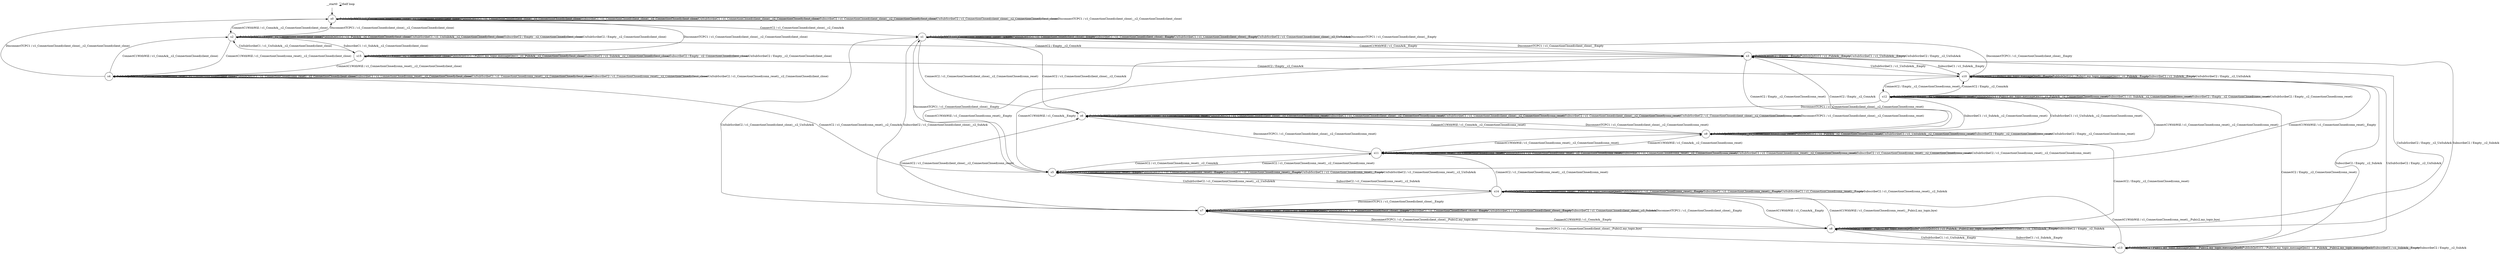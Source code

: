 digraph g {
	graph [name=g];
	__start0	[shape=none];
	__start0 -> __start0	[key=0,
		label="Self loop"];
	s0	[label=s0,
		shape=circle];
	__start0 -> s0	[key=0];
	s0 -> s0	[key=0,
		label="PublishQoS0C2 / c1_ConnectionClosed(client_close)__c2_ConnectionClosed(client_close)"];
	s0 -> s0	[key=1,
		label="PublishQoS1C1 / c1_ConnectionClosed(client_close)__c2_ConnectionClosed(client_close)"];
	s0 -> s0	[key=2,
		label="SubscribeC1 / c1_ConnectionClosed(client_close)__c2_ConnectionClosed(client_close)"];
	s0 -> s0	[key=3,
		label="UnSubScribeC1 / c1_ConnectionClosed(client_close)__c2_ConnectionClosed(client_close)"];
	s0 -> s0	[key=4,
		label="SubscribeC2 / c1_ConnectionClosed(client_close)__c2_ConnectionClosed(client_close)"];
	s0 -> s0	[key=5,
		label="UnSubScribeC2 / c1_ConnectionClosed(client_close)__c2_ConnectionClosed(client_close)"];
	s0 -> s0	[key=6,
		label="DisconnectTCPC1 / c1_ConnectionClosed(client_close)__c2_ConnectionClosed(client_close)"];
	s1	[label=s1,
		shape=circle];
	s0 -> s1	[key=0,
		label="ConnectC2 / c1_ConnectionClosed(client_close)__c2_ConnAck"];
	s2	[label=s2,
		shape=circle];
	s0 -> s2	[key=0,
		label="ConnectC1WithWill / c1_ConnAck__c2_ConnectionClosed(client_close)"];
	s1 -> s1	[key=0,
		label="PublishQoS0C2 / c1_ConnectionClosed(client_close)__Empty"];
	s1 -> s1	[key=1,
		label="PublishQoS1C1 / c1_ConnectionClosed(client_close)__Empty"];
	s1 -> s1	[key=2,
		label="SubscribeC1 / c1_ConnectionClosed(client_close)__Empty"];
	s1 -> s1	[key=3,
		label="UnSubScribeC1 / c1_ConnectionClosed(client_close)__Empty"];
	s1 -> s1	[key=4,
		label="UnSubScribeC2 / c1_ConnectionClosed(client_close)__c2_UnSubAck"];
	s1 -> s1	[key=5,
		label="DisconnectTCPC1 / c1_ConnectionClosed(client_close)__Empty"];
	s3	[label=s3,
		shape=circle];
	s1 -> s3	[key=0,
		label="ConnectC1WithWill / c1_ConnAck__Empty"];
	s6	[label=s6,
		shape=circle];
	s1 -> s6	[key=0,
		label="ConnectC2 / c1_ConnectionClosed(client_close)__c2_ConnectionClosed(conn_reset)"];
	s7	[label=s7,
		shape=circle];
	s1 -> s7	[key=0,
		label="SubscribeC2 / c1_ConnectionClosed(client_close)__c2_SubAck"];
	s2 -> s0	[key=0,
		label="DisconnectTCPC1 / c1_ConnectionClosed(client_close)__c2_ConnectionClosed(client_close)"];
	s2 -> s2	[key=0,
		label="PublishQoS0C2 / Empty__c2_ConnectionClosed(client_close)"];
	s2 -> s2	[key=1,
		label="PublishQoS1C1 / c1_PubAck__c2_ConnectionClosed(client_close)"];
	s2 -> s2	[key=2,
		label="UnSubScribeC1 / c1_UnSubAck__c2_ConnectionClosed(client_close)"];
	s2 -> s2	[key=3,
		label="SubscribeC2 / Empty__c2_ConnectionClosed(client_close)"];
	s2 -> s2	[key=4,
		label="UnSubScribeC2 / Empty__c2_ConnectionClosed(client_close)"];
	s2 -> s3	[key=0,
		label="ConnectC2 / Empty__c2_ConnAck"];
	s4	[label=s4,
		shape=circle];
	s2 -> s4	[key=0,
		label="ConnectC1WithWill / c1_ConnectionClosed(conn_reset)__c2_ConnectionClosed(client_close)"];
	s15	[label=s15,
		shape=circle];
	s2 -> s15	[key=0,
		label="SubscribeC1 / c1_SubAck__c2_ConnectionClosed(client_close)"];
	s3 -> s1	[key=0,
		label="DisconnectTCPC1 / c1_ConnectionClosed(client_close)__Empty"];
	s3 -> s3	[key=0,
		label="PublishQoS0C2 / Empty__Empty"];
	s3 -> s3	[key=1,
		label="PublishQoS1C1 / c1_PubAck__Empty"];
	s3 -> s3	[key=2,
		label="UnSubScribeC1 / c1_UnSubAck__Empty"];
	s3 -> s3	[key=3,
		label="UnSubScribeC2 / Empty__c2_UnSubAck"];
	s5	[label=s5,
		shape=circle];
	s3 -> s5	[key=0,
		label="ConnectC1WithWill / c1_ConnectionClosed(conn_reset)__Empty"];
	s8	[label=s8,
		shape=circle];
	s3 -> s8	[key=0,
		label="SubscribeC2 / Empty__c2_SubAck"];
	s9	[label=s9,
		shape=circle];
	s3 -> s9	[key=0,
		label="ConnectC2 / Empty__c2_ConnectionClosed(conn_reset)"];
	s10	[label=s10,
		shape=circle];
	s3 -> s10	[key=0,
		label="SubscribeC1 / c1_SubAck__Empty"];
	s4 -> s0	[key=0,
		label="DisconnectTCPC1 / c1_ConnectionClosed(client_close)__c2_ConnectionClosed(client_close)"];
	s4 -> s2	[key=0,
		label="ConnectC1WithWill / c1_ConnAck__c2_ConnectionClosed(client_close)"];
	s4 -> s4	[key=0,
		label="PublishQoS0C2 / c1_ConnectionClosed(conn_reset)__c2_ConnectionClosed(client_close)"];
	s4 -> s4	[key=1,
		label="PublishQoS1C1 / c1_ConnectionClosed(conn_reset)__c2_ConnectionClosed(client_close)"];
	s4 -> s4	[key=2,
		label="SubscribeC1 / c1_ConnectionClosed(conn_reset)__c2_ConnectionClosed(client_close)"];
	s4 -> s4	[key=3,
		label="UnSubScribeC1 / c1_ConnectionClosed(conn_reset)__c2_ConnectionClosed(client_close)"];
	s4 -> s4	[key=4,
		label="SubscribeC2 / c1_ConnectionClosed(conn_reset)__c2_ConnectionClosed(client_close)"];
	s4 -> s4	[key=5,
		label="UnSubScribeC2 / c1_ConnectionClosed(conn_reset)__c2_ConnectionClosed(client_close)"];
	s4 -> s5	[key=0,
		label="ConnectC2 / c1_ConnectionClosed(conn_reset)__c2_ConnAck"];
	s5 -> s1	[key=0,
		label="DisconnectTCPC1 / c1_ConnectionClosed(client_close)__Empty"];
	s5 -> s3	[key=0,
		label="ConnectC1WithWill / c1_ConnAck__Empty"];
	s5 -> s5	[key=0,
		label="PublishQoS0C2 / c1_ConnectionClosed(conn_reset)__Empty"];
	s5 -> s5	[key=1,
		label="PublishQoS1C1 / c1_ConnectionClosed(conn_reset)__Empty"];
	s5 -> s5	[key=2,
		label="SubscribeC1 / c1_ConnectionClosed(conn_reset)__Empty"];
	s5 -> s5	[key=3,
		label="UnSubScribeC1 / c1_ConnectionClosed(conn_reset)__Empty"];
	s5 -> s5	[key=4,
		label="UnSubScribeC2 / c1_ConnectionClosed(conn_reset)__c2_UnSubAck"];
	s11	[label=s11,
		shape=circle];
	s5 -> s11	[key=0,
		label="ConnectC2 / c1_ConnectionClosed(conn_reset)__c2_ConnectionClosed(conn_reset)"];
	s14	[label=s14,
		shape=circle];
	s5 -> s14	[key=0,
		label="SubscribeC2 / c1_ConnectionClosed(conn_reset)__c2_SubAck"];
	s6 -> s1	[key=0,
		label="ConnectC2 / c1_ConnectionClosed(client_close)__c2_ConnAck"];
	s6 -> s6	[key=0,
		label="PublishQoS0C2 / c1_ConnectionClosed(client_close)__c2_ConnectionClosed(conn_reset)"];
	s6 -> s6	[key=1,
		label="PublishQoS1C1 / c1_ConnectionClosed(client_close)__c2_ConnectionClosed(conn_reset)"];
	s6 -> s6	[key=2,
		label="SubscribeC1 / c1_ConnectionClosed(client_close)__c2_ConnectionClosed(conn_reset)"];
	s6 -> s6	[key=3,
		label="UnSubScribeC1 / c1_ConnectionClosed(client_close)__c2_ConnectionClosed(conn_reset)"];
	s6 -> s6	[key=4,
		label="SubscribeC2 / c1_ConnectionClosed(client_close)__c2_ConnectionClosed(conn_reset)"];
	s6 -> s6	[key=5,
		label="UnSubScribeC2 / c1_ConnectionClosed(client_close)__c2_ConnectionClosed(conn_reset)"];
	s6 -> s6	[key=6,
		label="DisconnectTCPC1 / c1_ConnectionClosed(client_close)__c2_ConnectionClosed(conn_reset)"];
	s6 -> s9	[key=0,
		label="ConnectC1WithWill / c1_ConnAck__c2_ConnectionClosed(conn_reset)"];
	s7 -> s1	[key=0,
		label="UnSubScribeC2 / c1_ConnectionClosed(client_close)__c2_UnSubAck"];
	s7 -> s6	[key=0,
		label="ConnectC2 / c1_ConnectionClosed(client_close)__c2_ConnectionClosed(conn_reset)"];
	s7 -> s7	[key=0,
		label="PublishQoS0C2 / c1_ConnectionClosed(client_close)__Pub(c2,my_topic,messageQos0)"];
	s7 -> s7	[key=1,
		label="PublishQoS1C1 / c1_ConnectionClosed(client_close)__Empty"];
	s7 -> s7	[key=2,
		label="SubscribeC1 / c1_ConnectionClosed(client_close)__Empty"];
	s7 -> s7	[key=3,
		label="UnSubScribeC1 / c1_ConnectionClosed(client_close)__Empty"];
	s7 -> s7	[key=4,
		label="SubscribeC2 / c1_ConnectionClosed(client_close)__c2_SubAck"];
	s7 -> s7	[key=5,
		label="DisconnectTCPC1 / c1_ConnectionClosed(client_close)__Empty"];
	s7 -> s8	[key=0,
		label="ConnectC1WithWill / c1_ConnAck__Empty"];
	s8 -> s3	[key=0,
		label="UnSubScribeC2 / Empty__c2_UnSubAck"];
	s8 -> s7	[key=0,
		label="DisconnectTCPC1 / c1_ConnectionClosed(client_close)__Pub(c2,my_topic,bye)"];
	s8 -> s8	[key=0,
		label="PublishQoS0C2 / Empty__Pub(c2,my_topic,messageQos0)"];
	s8 -> s8	[key=1,
		label="PublishQoS1C1 / c1_PubAck__Pub(c2,my_topic,messageQos1)"];
	s8 -> s8	[key=2,
		label="UnSubScribeC1 / c1_UnSubAck__Empty"];
	s8 -> s8	[key=3,
		label="SubscribeC2 / Empty__c2_SubAck"];
	s8 -> s9	[key=0,
		label="ConnectC2 / Empty__c2_ConnectionClosed(conn_reset)"];
	s13	[label=s13,
		shape=circle];
	s8 -> s13	[key=0,
		label="SubscribeC1 / c1_SubAck__Empty"];
	s8 -> s14	[key=0,
		label="ConnectC1WithWill / c1_ConnectionClosed(conn_reset)__Pub(c2,my_topic,bye)"];
	s9 -> s3	[key=0,
		label="ConnectC2 / Empty__c2_ConnAck"];
	s9 -> s6	[key=0,
		label="DisconnectTCPC1 / c1_ConnectionClosed(client_close)__c2_ConnectionClosed(conn_reset)"];
	s9 -> s9	[key=0,
		label="PublishQoS0C2 / Empty__c2_ConnectionClosed(conn_reset)"];
	s9 -> s9	[key=1,
		label="PublishQoS1C1 / c1_PubAck__c2_ConnectionClosed(conn_reset)"];
	s9 -> s9	[key=2,
		label="UnSubScribeC1 / c1_UnSubAck__c2_ConnectionClosed(conn_reset)"];
	s9 -> s9	[key=3,
		label="SubscribeC2 / Empty__c2_ConnectionClosed(conn_reset)"];
	s9 -> s9	[key=4,
		label="UnSubScribeC2 / Empty__c2_ConnectionClosed(conn_reset)"];
	s9 -> s11	[key=0,
		label="ConnectC1WithWill / c1_ConnectionClosed(conn_reset)__c2_ConnectionClosed(conn_reset)"];
	s12	[label=s12,
		shape=circle];
	s9 -> s12	[key=0,
		label="SubscribeC1 / c1_SubAck__c2_ConnectionClosed(conn_reset)"];
	s10 -> s1	[key=0,
		label="DisconnectTCPC1 / c1_ConnectionClosed(client_close)__Empty"];
	s10 -> s3	[key=0,
		label="UnSubScribeC1 / c1_UnSubAck__Empty"];
	s10 -> s5	[key=0,
		label="ConnectC1WithWill / c1_ConnectionClosed(conn_reset)__Empty"];
	s10 -> s10	[key=0,
		label="PublishQoS0C2 / Pub(c1,my_topic,messageQos0)__Empty"];
	s10 -> s10	[key=1,
		label="PublishQoS1C1 / Pub(c1,my_topic,messageQos1)__c1_PubAck__Empty"];
	s10 -> s10	[key=2,
		label="SubscribeC1 / c1_SubAck__Empty"];
	s10 -> s10	[key=3,
		label="UnSubScribeC2 / Empty__c2_UnSubAck"];
	s10 -> s12	[key=0,
		label="ConnectC2 / Empty__c2_ConnectionClosed(conn_reset)"];
	s10 -> s13	[key=0,
		label="SubscribeC2 / Empty__c2_SubAck"];
	s11 -> s5	[key=0,
		label="ConnectC2 / c1_ConnectionClosed(conn_reset)__c2_ConnAck"];
	s11 -> s6	[key=0,
		label="DisconnectTCPC1 / c1_ConnectionClosed(client_close)__c2_ConnectionClosed(conn_reset)"];
	s11 -> s9	[key=0,
		label="ConnectC1WithWill / c1_ConnAck__c2_ConnectionClosed(conn_reset)"];
	s11 -> s11	[key=0,
		label="PublishQoS0C2 / c1_ConnectionClosed(conn_reset)__c2_ConnectionClosed(conn_reset)"];
	s11 -> s11	[key=1,
		label="PublishQoS1C1 / c1_ConnectionClosed(conn_reset)__c2_ConnectionClosed(conn_reset)"];
	s11 -> s11	[key=2,
		label="SubscribeC1 / c1_ConnectionClosed(conn_reset)__c2_ConnectionClosed(conn_reset)"];
	s11 -> s11	[key=3,
		label="UnSubScribeC1 / c1_ConnectionClosed(conn_reset)__c2_ConnectionClosed(conn_reset)"];
	s11 -> s11	[key=4,
		label="SubscribeC2 / c1_ConnectionClosed(conn_reset)__c2_ConnectionClosed(conn_reset)"];
	s11 -> s11	[key=5,
		label="UnSubScribeC2 / c1_ConnectionClosed(conn_reset)__c2_ConnectionClosed(conn_reset)"];
	s12 -> s6	[key=0,
		label="DisconnectTCPC1 / c1_ConnectionClosed(client_close)__c2_ConnectionClosed(conn_reset)"];
	s12 -> s9	[key=0,
		label="UnSubScribeC1 / c1_UnSubAck__c2_ConnectionClosed(conn_reset)"];
	s12 -> s10	[key=0,
		label="ConnectC2 / Empty__c2_ConnAck"];
	s12 -> s11	[key=0,
		label="ConnectC1WithWill / c1_ConnectionClosed(conn_reset)__c2_ConnectionClosed(conn_reset)"];
	s12 -> s12	[key=0,
		label="PublishQoS0C2 / Empty__c2_ConnectionClosed(conn_reset)"];
	s12 -> s12	[key=1,
		label="PublishQoS1C1 / Pub(c1,my_topic,messageQos1)__c1_PubAck__c2_ConnectionClosed(conn_reset)"];
	s12 -> s12	[key=2,
		label="SubscribeC1 / c1_SubAck__c2_ConnectionClosed(conn_reset)"];
	s12 -> s12	[key=3,
		label="SubscribeC2 / Empty__c2_ConnectionClosed(conn_reset)"];
	s12 -> s12	[key=4,
		label="UnSubScribeC2 / Empty__c2_ConnectionClosed(conn_reset)"];
	s13 -> s7	[key=0,
		label="DisconnectTCPC1 / c1_ConnectionClosed(client_close)__Pub(c2,my_topic,bye)"];
	s13 -> s8	[key=0,
		label="UnSubScribeC1 / c1_UnSubAck__Empty"];
	s13 -> s10	[key=0,
		label="UnSubScribeC2 / Empty__c2_UnSubAck"];
	s13 -> s12	[key=0,
		label="ConnectC2 / Empty__c2_ConnectionClosed(conn_reset)"];
	s13 -> s13	[key=0,
		label="PublishQoS0C2 / Pub(c1,my_topic,messageQos0)__Pub(c2,my_topic,messageQos0)"];
	s13 -> s13	[key=1,
		label="PublishQoS1C1 / Pub(c1,my_topic,messageQos1)__c1_PubAck__Pub(c2,my_topic,messageQos1)"];
	s13 -> s13	[key=2,
		label="SubscribeC1 / c1_SubAck__Empty"];
	s13 -> s13	[key=3,
		label="SubscribeC2 / Empty__c2_SubAck"];
	s13 -> s14	[key=0,
		label="ConnectC1WithWill / c1_ConnectionClosed(conn_reset)__Pub(c2,my_topic,bye)"];
	s14 -> s5	[key=0,
		label="UnSubScribeC2 / c1_ConnectionClosed(conn_reset)__c2_UnSubAck"];
	s14 -> s7	[key=0,
		label="DisconnectTCPC1 / c1_ConnectionClosed(client_close)__Empty"];
	s14 -> s8	[key=0,
		label="ConnectC1WithWill / c1_ConnAck__Empty"];
	s14 -> s11	[key=0,
		label="ConnectC2 / c1_ConnectionClosed(conn_reset)__c2_ConnectionClosed(conn_reset)"];
	s14 -> s14	[key=0,
		label="PublishQoS0C2 / c1_ConnectionClosed(conn_reset)__Pub(c2,my_topic,messageQos0)"];
	s14 -> s14	[key=1,
		label="PublishQoS1C1 / c1_ConnectionClosed(conn_reset)__Empty"];
	s14 -> s14	[key=2,
		label="SubscribeC1 / c1_ConnectionClosed(conn_reset)__Empty"];
	s14 -> s14	[key=3,
		label="UnSubScribeC1 / c1_ConnectionClosed(conn_reset)__Empty"];
	s14 -> s14	[key=4,
		label="SubscribeC2 / c1_ConnectionClosed(conn_reset)__c2_SubAck"];
	s15 -> s0	[key=0,
		label="DisconnectTCPC1 / c1_ConnectionClosed(client_close)__c2_ConnectionClosed(client_close)"];
	s15 -> s2	[key=0,
		label="UnSubScribeC1 / c1_UnSubAck__c2_ConnectionClosed(client_close)"];
	s15 -> s4	[key=0,
		label="ConnectC1WithWill / c1_ConnectionClosed(conn_reset)__c2_ConnectionClosed(client_close)"];
	s15 -> s10	[key=0,
		label="ConnectC2 / Empty__c2_ConnAck"];
	s15 -> s15	[key=0,
		label="PublishQoS0C2 / Empty__c2_ConnectionClosed(client_close)"];
	s15 -> s15	[key=1,
		label="PublishQoS1C1 / Pub(c1,my_topic,messageQos1)__c1_PubAck__c2_ConnectionClosed(client_close)"];
	s15 -> s15	[key=2,
		label="SubscribeC1 / c1_SubAck__c2_ConnectionClosed(client_close)"];
	s15 -> s15	[key=3,
		label="SubscribeC2 / Empty__c2_ConnectionClosed(client_close)"];
	s15 -> s15	[key=4,
		label="UnSubScribeC2 / Empty__c2_ConnectionClosed(client_close)"];
}
